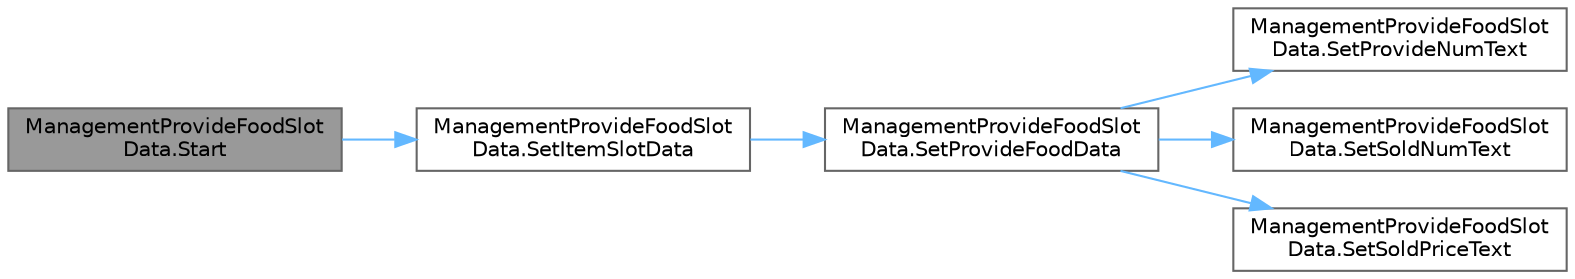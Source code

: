 digraph "ManagementProvideFoodSlotData.Start"
{
 // LATEX_PDF_SIZE
  bgcolor="transparent";
  edge [fontname=Helvetica,fontsize=10,labelfontname=Helvetica,labelfontsize=10];
  node [fontname=Helvetica,fontsize=10,shape=box,height=0.2,width=0.4];
  rankdir="LR";
  Node1 [id="Node000001",label="ManagementProvideFoodSlot\lData.Start",height=0.2,width=0.4,color="gray40", fillcolor="grey60", style="filled", fontcolor="black",tooltip=" "];
  Node1 -> Node2 [id="edge1_Node000001_Node000002",color="steelblue1",style="solid",tooltip=" "];
  Node2 [id="Node000002",label="ManagementProvideFoodSlot\lData.SetItemSlotData",height=0.2,width=0.4,color="grey40", fillcolor="white", style="filled",URL="$class_management_provide_food_slot_data.html#a79f85fb9e730be8f9fad124e41bcaffd",tooltip=" "];
  Node2 -> Node3 [id="edge2_Node000002_Node000003",color="steelblue1",style="solid",tooltip=" "];
  Node3 [id="Node000003",label="ManagementProvideFoodSlot\lData.SetProvideFoodData",height=0.2,width=0.4,color="grey40", fillcolor="white", style="filled",URL="$class_management_provide_food_slot_data.html#af751e499752e50addfab4e0849d203c6",tooltip=" "];
  Node3 -> Node4 [id="edge3_Node000003_Node000004",color="steelblue1",style="solid",tooltip=" "];
  Node4 [id="Node000004",label="ManagementProvideFoodSlot\lData.SetProvideNumText",height=0.2,width=0.4,color="grey40", fillcolor="white", style="filled",URL="$class_management_provide_food_slot_data.html#a36769d8269b4e0246caa67af8ba9498d",tooltip=" "];
  Node3 -> Node5 [id="edge4_Node000003_Node000005",color="steelblue1",style="solid",tooltip=" "];
  Node5 [id="Node000005",label="ManagementProvideFoodSlot\lData.SetSoldNumText",height=0.2,width=0.4,color="grey40", fillcolor="white", style="filled",URL="$class_management_provide_food_slot_data.html#a764d983eaab4b2abe25e1ea78129a011",tooltip=" "];
  Node3 -> Node6 [id="edge5_Node000003_Node000006",color="steelblue1",style="solid",tooltip=" "];
  Node6 [id="Node000006",label="ManagementProvideFoodSlot\lData.SetSoldPriceText",height=0.2,width=0.4,color="grey40", fillcolor="white", style="filled",URL="$class_management_provide_food_slot_data.html#aa7fe27a56c432f85d13b201db1cf822c",tooltip=" "];
}
